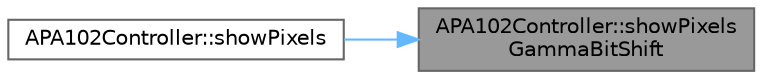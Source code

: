 digraph "APA102Controller::showPixelsGammaBitShift"
{
 // INTERACTIVE_SVG=YES
 // LATEX_PDF_SIZE
  bgcolor="transparent";
  edge [fontname=Helvetica,fontsize=10,labelfontname=Helvetica,labelfontsize=10];
  node [fontname=Helvetica,fontsize=10,shape=box,height=0.2,width=0.4];
  rankdir="RL";
  Node1 [id="Node000001",label="APA102Controller::showPixels\lGammaBitShift",height=0.2,width=0.4,color="gray40", fillcolor="grey60", style="filled", fontcolor="black",tooltip=" "];
  Node1 -> Node2 [id="edge1_Node000001_Node000002",dir="back",color="steelblue1",style="solid",tooltip=" "];
  Node2 [id="Node000002",label="APA102Controller::showPixels",height=0.2,width=0.4,color="grey40", fillcolor="white", style="filled",URL="$d4/d96/class_a_p_a102_controller_a523f76b88c07e29cba6c40bd0cefe4b3.html#a523f76b88c07e29cba6c40bd0cefe4b3",tooltip="Send the LED data to the strip."];
}

